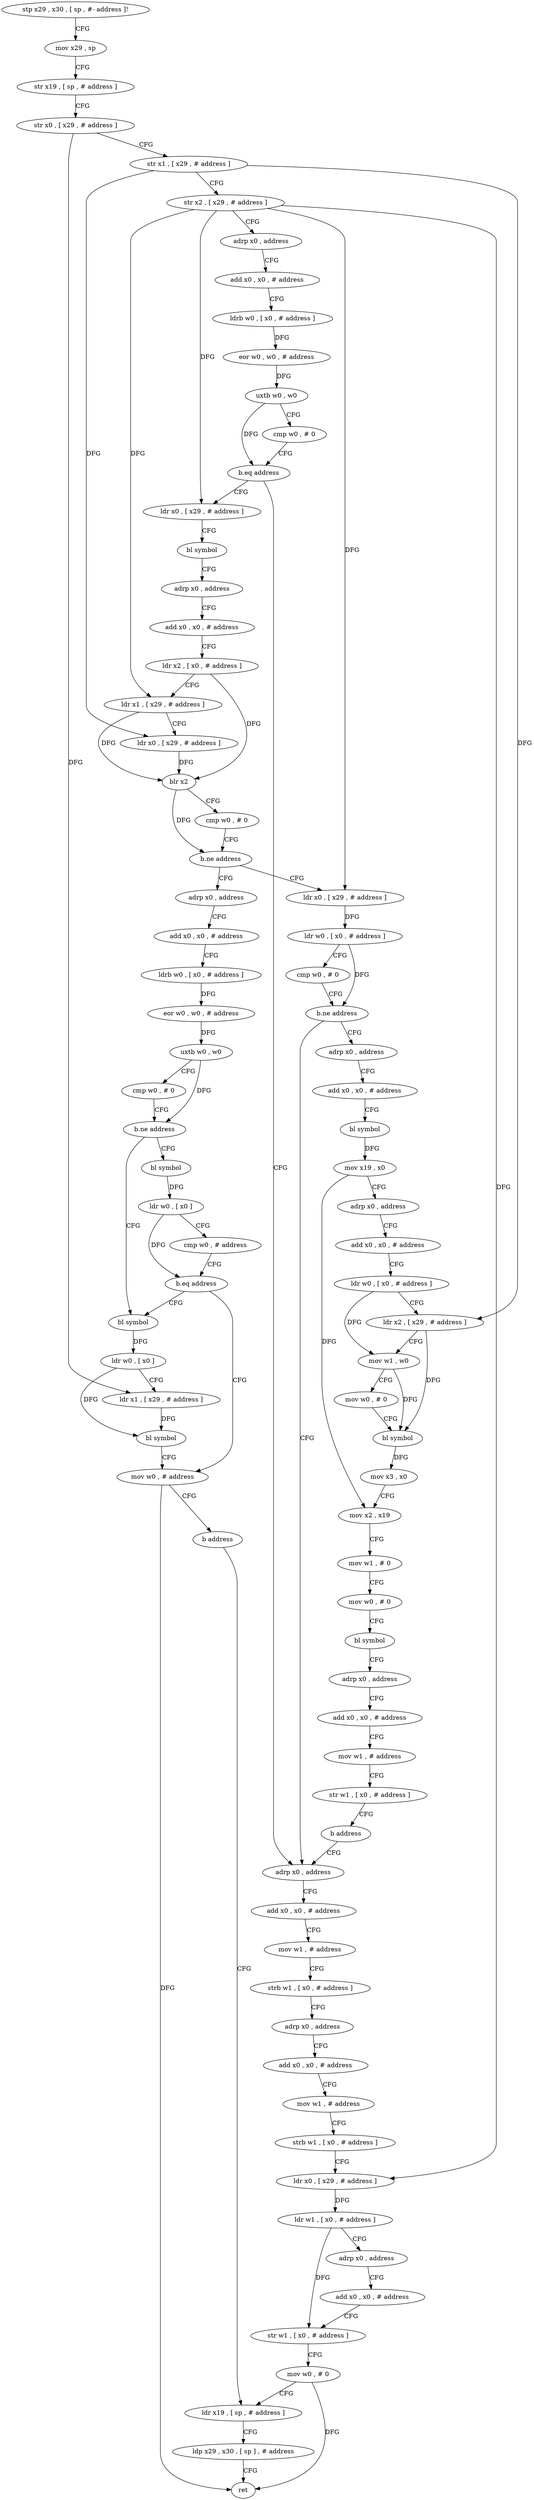 digraph "func" {
"4242084" [label = "stp x29 , x30 , [ sp , #- address ]!" ]
"4242088" [label = "mov x29 , sp" ]
"4242092" [label = "str x19 , [ sp , # address ]" ]
"4242096" [label = "str x0 , [ x29 , # address ]" ]
"4242100" [label = "str x1 , [ x29 , # address ]" ]
"4242104" [label = "str x2 , [ x29 , # address ]" ]
"4242108" [label = "adrp x0 , address" ]
"4242112" [label = "add x0 , x0 , # address" ]
"4242116" [label = "ldrb w0 , [ x0 , # address ]" ]
"4242120" [label = "eor w0 , w0 , # address" ]
"4242124" [label = "uxtb w0 , w0" ]
"4242128" [label = "cmp w0 , # 0" ]
"4242132" [label = "b.eq address" ]
"4242344" [label = "adrp x0 , address" ]
"4242136" [label = "ldr x0 , [ x29 , # address ]" ]
"4242348" [label = "add x0 , x0 , # address" ]
"4242352" [label = "mov w1 , # address" ]
"4242356" [label = "strb w1 , [ x0 , # address ]" ]
"4242360" [label = "adrp x0 , address" ]
"4242364" [label = "add x0 , x0 , # address" ]
"4242368" [label = "mov w1 , # address" ]
"4242372" [label = "strb w1 , [ x0 , # address ]" ]
"4242376" [label = "ldr x0 , [ x29 , # address ]" ]
"4242380" [label = "ldr w1 , [ x0 , # address ]" ]
"4242384" [label = "adrp x0 , address" ]
"4242388" [label = "add x0 , x0 , # address" ]
"4242392" [label = "str w1 , [ x0 , # address ]" ]
"4242396" [label = "mov w0 , # 0" ]
"4242400" [label = "ldr x19 , [ sp , # address ]" ]
"4242140" [label = "bl symbol" ]
"4242144" [label = "adrp x0 , address" ]
"4242148" [label = "add x0 , x0 , # address" ]
"4242152" [label = "ldr x2 , [ x0 , # address ]" ]
"4242156" [label = "ldr x1 , [ x29 , # address ]" ]
"4242160" [label = "ldr x0 , [ x29 , # address ]" ]
"4242164" [label = "blr x2" ]
"4242168" [label = "cmp w0 , # 0" ]
"4242172" [label = "b.ne address" ]
"4242276" [label = "adrp x0 , address" ]
"4242176" [label = "ldr x0 , [ x29 , # address ]" ]
"4242280" [label = "add x0 , x0 , # address" ]
"4242284" [label = "ldrb w0 , [ x0 , # address ]" ]
"4242288" [label = "eor w0 , w0 , # address" ]
"4242292" [label = "uxtb w0 , w0" ]
"4242296" [label = "cmp w0 , # 0" ]
"4242300" [label = "b.ne address" ]
"4242320" [label = "bl symbol" ]
"4242304" [label = "bl symbol" ]
"4242180" [label = "ldr w0 , [ x0 , # address ]" ]
"4242184" [label = "cmp w0 , # 0" ]
"4242188" [label = "b.ne address" ]
"4242192" [label = "adrp x0 , address" ]
"4242324" [label = "ldr w0 , [ x0 ]" ]
"4242328" [label = "ldr x1 , [ x29 , # address ]" ]
"4242332" [label = "bl symbol" ]
"4242336" [label = "mov w0 , # address" ]
"4242308" [label = "ldr w0 , [ x0 ]" ]
"4242312" [label = "cmp w0 , # address" ]
"4242316" [label = "b.eq address" ]
"4242196" [label = "add x0 , x0 , # address" ]
"4242200" [label = "bl symbol" ]
"4242204" [label = "mov x19 , x0" ]
"4242208" [label = "adrp x0 , address" ]
"4242212" [label = "add x0 , x0 , # address" ]
"4242216" [label = "ldr w0 , [ x0 , # address ]" ]
"4242220" [label = "ldr x2 , [ x29 , # address ]" ]
"4242224" [label = "mov w1 , w0" ]
"4242228" [label = "mov w0 , # 0" ]
"4242232" [label = "bl symbol" ]
"4242236" [label = "mov x3 , x0" ]
"4242240" [label = "mov x2 , x19" ]
"4242244" [label = "mov w1 , # 0" ]
"4242248" [label = "mov w0 , # 0" ]
"4242252" [label = "bl symbol" ]
"4242256" [label = "adrp x0 , address" ]
"4242260" [label = "add x0 , x0 , # address" ]
"4242264" [label = "mov w1 , # address" ]
"4242268" [label = "str w1 , [ x0 , # address ]" ]
"4242272" [label = "b address" ]
"4242404" [label = "ldp x29 , x30 , [ sp ] , # address" ]
"4242408" [label = "ret" ]
"4242340" [label = "b address" ]
"4242084" -> "4242088" [ label = "CFG" ]
"4242088" -> "4242092" [ label = "CFG" ]
"4242092" -> "4242096" [ label = "CFG" ]
"4242096" -> "4242100" [ label = "CFG" ]
"4242096" -> "4242328" [ label = "DFG" ]
"4242100" -> "4242104" [ label = "CFG" ]
"4242100" -> "4242160" [ label = "DFG" ]
"4242100" -> "4242220" [ label = "DFG" ]
"4242104" -> "4242108" [ label = "CFG" ]
"4242104" -> "4242376" [ label = "DFG" ]
"4242104" -> "4242136" [ label = "DFG" ]
"4242104" -> "4242156" [ label = "DFG" ]
"4242104" -> "4242176" [ label = "DFG" ]
"4242108" -> "4242112" [ label = "CFG" ]
"4242112" -> "4242116" [ label = "CFG" ]
"4242116" -> "4242120" [ label = "DFG" ]
"4242120" -> "4242124" [ label = "DFG" ]
"4242124" -> "4242128" [ label = "CFG" ]
"4242124" -> "4242132" [ label = "DFG" ]
"4242128" -> "4242132" [ label = "CFG" ]
"4242132" -> "4242344" [ label = "CFG" ]
"4242132" -> "4242136" [ label = "CFG" ]
"4242344" -> "4242348" [ label = "CFG" ]
"4242136" -> "4242140" [ label = "CFG" ]
"4242348" -> "4242352" [ label = "CFG" ]
"4242352" -> "4242356" [ label = "CFG" ]
"4242356" -> "4242360" [ label = "CFG" ]
"4242360" -> "4242364" [ label = "CFG" ]
"4242364" -> "4242368" [ label = "CFG" ]
"4242368" -> "4242372" [ label = "CFG" ]
"4242372" -> "4242376" [ label = "CFG" ]
"4242376" -> "4242380" [ label = "DFG" ]
"4242380" -> "4242384" [ label = "CFG" ]
"4242380" -> "4242392" [ label = "DFG" ]
"4242384" -> "4242388" [ label = "CFG" ]
"4242388" -> "4242392" [ label = "CFG" ]
"4242392" -> "4242396" [ label = "CFG" ]
"4242396" -> "4242400" [ label = "CFG" ]
"4242396" -> "4242408" [ label = "DFG" ]
"4242400" -> "4242404" [ label = "CFG" ]
"4242140" -> "4242144" [ label = "CFG" ]
"4242144" -> "4242148" [ label = "CFG" ]
"4242148" -> "4242152" [ label = "CFG" ]
"4242152" -> "4242156" [ label = "CFG" ]
"4242152" -> "4242164" [ label = "DFG" ]
"4242156" -> "4242160" [ label = "CFG" ]
"4242156" -> "4242164" [ label = "DFG" ]
"4242160" -> "4242164" [ label = "DFG" ]
"4242164" -> "4242168" [ label = "CFG" ]
"4242164" -> "4242172" [ label = "DFG" ]
"4242168" -> "4242172" [ label = "CFG" ]
"4242172" -> "4242276" [ label = "CFG" ]
"4242172" -> "4242176" [ label = "CFG" ]
"4242276" -> "4242280" [ label = "CFG" ]
"4242176" -> "4242180" [ label = "DFG" ]
"4242280" -> "4242284" [ label = "CFG" ]
"4242284" -> "4242288" [ label = "DFG" ]
"4242288" -> "4242292" [ label = "DFG" ]
"4242292" -> "4242296" [ label = "CFG" ]
"4242292" -> "4242300" [ label = "DFG" ]
"4242296" -> "4242300" [ label = "CFG" ]
"4242300" -> "4242320" [ label = "CFG" ]
"4242300" -> "4242304" [ label = "CFG" ]
"4242320" -> "4242324" [ label = "DFG" ]
"4242304" -> "4242308" [ label = "DFG" ]
"4242180" -> "4242184" [ label = "CFG" ]
"4242180" -> "4242188" [ label = "DFG" ]
"4242184" -> "4242188" [ label = "CFG" ]
"4242188" -> "4242344" [ label = "CFG" ]
"4242188" -> "4242192" [ label = "CFG" ]
"4242192" -> "4242196" [ label = "CFG" ]
"4242324" -> "4242328" [ label = "CFG" ]
"4242324" -> "4242332" [ label = "DFG" ]
"4242328" -> "4242332" [ label = "DFG" ]
"4242332" -> "4242336" [ label = "CFG" ]
"4242336" -> "4242340" [ label = "CFG" ]
"4242336" -> "4242408" [ label = "DFG" ]
"4242308" -> "4242312" [ label = "CFG" ]
"4242308" -> "4242316" [ label = "DFG" ]
"4242312" -> "4242316" [ label = "CFG" ]
"4242316" -> "4242336" [ label = "CFG" ]
"4242316" -> "4242320" [ label = "CFG" ]
"4242196" -> "4242200" [ label = "CFG" ]
"4242200" -> "4242204" [ label = "DFG" ]
"4242204" -> "4242208" [ label = "CFG" ]
"4242204" -> "4242240" [ label = "DFG" ]
"4242208" -> "4242212" [ label = "CFG" ]
"4242212" -> "4242216" [ label = "CFG" ]
"4242216" -> "4242220" [ label = "CFG" ]
"4242216" -> "4242224" [ label = "DFG" ]
"4242220" -> "4242224" [ label = "CFG" ]
"4242220" -> "4242232" [ label = "DFG" ]
"4242224" -> "4242228" [ label = "CFG" ]
"4242224" -> "4242232" [ label = "DFG" ]
"4242228" -> "4242232" [ label = "CFG" ]
"4242232" -> "4242236" [ label = "DFG" ]
"4242236" -> "4242240" [ label = "CFG" ]
"4242240" -> "4242244" [ label = "CFG" ]
"4242244" -> "4242248" [ label = "CFG" ]
"4242248" -> "4242252" [ label = "CFG" ]
"4242252" -> "4242256" [ label = "CFG" ]
"4242256" -> "4242260" [ label = "CFG" ]
"4242260" -> "4242264" [ label = "CFG" ]
"4242264" -> "4242268" [ label = "CFG" ]
"4242268" -> "4242272" [ label = "CFG" ]
"4242272" -> "4242344" [ label = "CFG" ]
"4242404" -> "4242408" [ label = "CFG" ]
"4242340" -> "4242400" [ label = "CFG" ]
}

